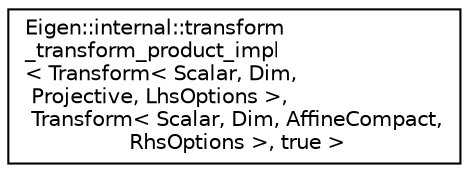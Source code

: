 digraph "Graphical Class Hierarchy"
{
  edge [fontname="Helvetica",fontsize="10",labelfontname="Helvetica",labelfontsize="10"];
  node [fontname="Helvetica",fontsize="10",shape=record];
  rankdir="LR";
  Node1 [label="Eigen::internal::transform\l_transform_product_impl\l\< Transform\< Scalar, Dim,\l Projective, LhsOptions \>,\l Transform\< Scalar, Dim, AffineCompact,\l RhsOptions \>, true \>",height=0.2,width=0.4,color="black", fillcolor="white", style="filled",URL="$struct_eigen_1_1internal_1_1transform__transform__product__impl_3_01_transform_3_01_scalar_00_01b95bea6ac8fd6454e5f4295a3f69392b.html"];
}
